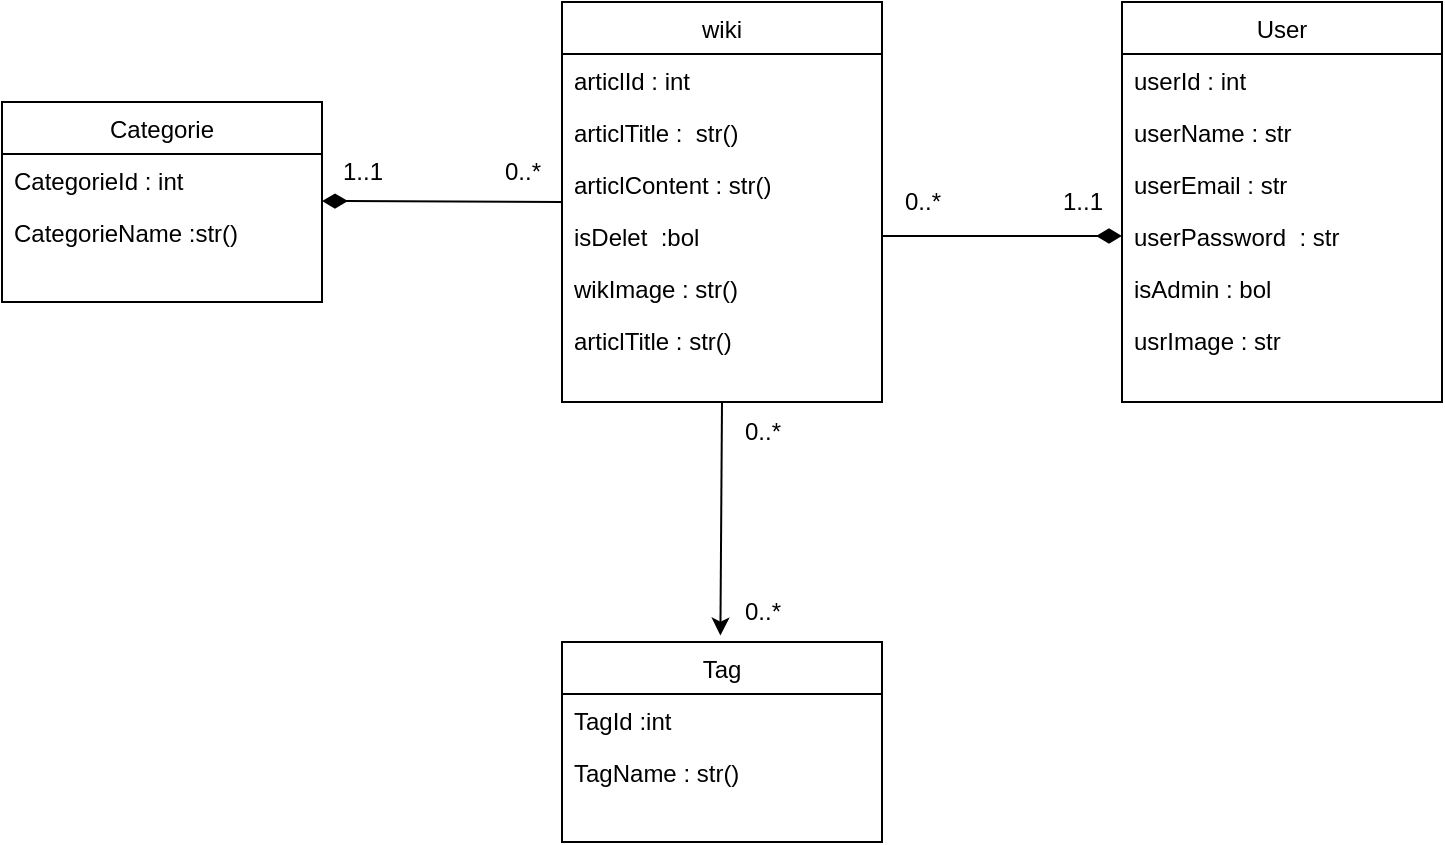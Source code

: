 <mxfile version="22.1.17" type="device">
  <diagram id="C5RBs43oDa-KdzZeNtuy" name="Page-1">
    <mxGraphModel dx="2580" dy="1154" grid="1" gridSize="10" guides="1" tooltips="1" connect="1" arrows="1" fold="1" page="1" pageScale="1" pageWidth="827" pageHeight="1169" math="0" shadow="0">
      <root>
        <mxCell id="WIyWlLk6GJQsqaUBKTNV-0" />
        <mxCell id="WIyWlLk6GJQsqaUBKTNV-1" parent="WIyWlLk6GJQsqaUBKTNV-0" />
        <mxCell id="zkfFHV4jXpPFQw0GAbJ--13" value="Tag" style="swimlane;fontStyle=0;align=center;verticalAlign=top;childLayout=stackLayout;horizontal=1;startSize=26;horizontalStack=0;resizeParent=1;resizeLast=0;collapsible=1;marginBottom=0;rounded=0;shadow=0;strokeWidth=1;" parent="WIyWlLk6GJQsqaUBKTNV-1" vertex="1">
          <mxGeometry x="320" y="636" width="160" height="100" as="geometry">
            <mxRectangle x="340" y="380" width="170" height="26" as="alternateBounds" />
          </mxGeometry>
        </mxCell>
        <mxCell id="zkfFHV4jXpPFQw0GAbJ--14" value="TagId :int" style="text;align=left;verticalAlign=top;spacingLeft=4;spacingRight=4;overflow=hidden;rotatable=0;points=[[0,0.5],[1,0.5]];portConstraint=eastwest;" parent="zkfFHV4jXpPFQw0GAbJ--13" vertex="1">
          <mxGeometry y="26" width="160" height="26" as="geometry" />
        </mxCell>
        <mxCell id="w-d7Ty14qYT8ftq1F1az-9" value="TagName : str()&#xa; " style="text;align=left;verticalAlign=top;spacingLeft=4;spacingRight=4;overflow=hidden;rotatable=0;points=[[0,0.5],[1,0.5]];portConstraint=eastwest;" vertex="1" parent="zkfFHV4jXpPFQw0GAbJ--13">
          <mxGeometry y="52" width="160" height="26" as="geometry" />
        </mxCell>
        <mxCell id="w-d7Ty14qYT8ftq1F1az-5" value="" style="endArrow=classic;html=1;rounded=0;exitX=0.5;exitY=1;exitDx=0;exitDy=0;entryX=0.495;entryY=-0.032;entryDx=0;entryDy=0;entryPerimeter=0;" edge="1" parent="WIyWlLk6GJQsqaUBKTNV-1" source="w-d7Ty14qYT8ftq1F1az-14" target="zkfFHV4jXpPFQw0GAbJ--13">
          <mxGeometry width="50" height="50" relative="1" as="geometry">
            <mxPoint x="440" y="452" as="sourcePoint" />
            <mxPoint x="418.84" y="576" as="targetPoint" />
          </mxGeometry>
        </mxCell>
        <mxCell id="w-d7Ty14qYT8ftq1F1az-10" value="Categorie" style="swimlane;fontStyle=0;align=center;verticalAlign=top;childLayout=stackLayout;horizontal=1;startSize=26;horizontalStack=0;resizeParent=1;resizeLast=0;collapsible=1;marginBottom=0;rounded=0;shadow=0;strokeWidth=1;" vertex="1" parent="WIyWlLk6GJQsqaUBKTNV-1">
          <mxGeometry x="40" y="366" width="160" height="100" as="geometry">
            <mxRectangle x="340" y="380" width="170" height="26" as="alternateBounds" />
          </mxGeometry>
        </mxCell>
        <mxCell id="w-d7Ty14qYT8ftq1F1az-11" value="CategorieId : int &#xa;&#xa;" style="text;align=left;verticalAlign=top;spacingLeft=4;spacingRight=4;overflow=hidden;rotatable=0;points=[[0,0.5],[1,0.5]];portConstraint=eastwest;" vertex="1" parent="w-d7Ty14qYT8ftq1F1az-10">
          <mxGeometry y="26" width="160" height="26" as="geometry" />
        </mxCell>
        <mxCell id="w-d7Ty14qYT8ftq1F1az-13" value="CategorieName :str()&#xa;" style="text;align=left;verticalAlign=top;spacingLeft=4;spacingRight=4;overflow=hidden;rotatable=0;points=[[0,0.5],[1,0.5]];portConstraint=eastwest;" vertex="1" parent="w-d7Ty14qYT8ftq1F1az-10">
          <mxGeometry y="52" width="160" height="26" as="geometry" />
        </mxCell>
        <mxCell id="w-d7Ty14qYT8ftq1F1az-14" value="wiki&#xa;" style="swimlane;fontStyle=0;align=center;verticalAlign=top;childLayout=stackLayout;horizontal=1;startSize=26;horizontalStack=0;resizeParent=1;resizeLast=0;collapsible=1;marginBottom=0;rounded=0;shadow=0;strokeWidth=1;" vertex="1" parent="WIyWlLk6GJQsqaUBKTNV-1">
          <mxGeometry x="320" y="316" width="160" height="200" as="geometry">
            <mxRectangle x="340" y="380" width="170" height="26" as="alternateBounds" />
          </mxGeometry>
        </mxCell>
        <mxCell id="w-d7Ty14qYT8ftq1F1az-15" value="articlId : int" style="text;align=left;verticalAlign=top;spacingLeft=4;spacingRight=4;overflow=hidden;rotatable=0;points=[[0,0.5],[1,0.5]];portConstraint=eastwest;" vertex="1" parent="w-d7Ty14qYT8ftq1F1az-14">
          <mxGeometry y="26" width="160" height="26" as="geometry" />
        </mxCell>
        <mxCell id="w-d7Ty14qYT8ftq1F1az-17" value="articlTitle :  str()" style="text;align=left;verticalAlign=top;spacingLeft=4;spacingRight=4;overflow=hidden;rotatable=0;points=[[0,0.5],[1,0.5]];portConstraint=eastwest;" vertex="1" parent="w-d7Ty14qYT8ftq1F1az-14">
          <mxGeometry y="52" width="160" height="26" as="geometry" />
        </mxCell>
        <mxCell id="w-d7Ty14qYT8ftq1F1az-18" value="articlContent : str()" style="text;align=left;verticalAlign=top;spacingLeft=4;spacingRight=4;overflow=hidden;rotatable=0;points=[[0,0.5],[1,0.5]];portConstraint=eastwest;" vertex="1" parent="w-d7Ty14qYT8ftq1F1az-14">
          <mxGeometry y="78" width="160" height="26" as="geometry" />
        </mxCell>
        <mxCell id="w-d7Ty14qYT8ftq1F1az-19" value="isDelet  :bol" style="text;align=left;verticalAlign=top;spacingLeft=4;spacingRight=4;overflow=hidden;rotatable=0;points=[[0,0.5],[1,0.5]];portConstraint=eastwest;" vertex="1" parent="w-d7Ty14qYT8ftq1F1az-14">
          <mxGeometry y="104" width="160" height="26" as="geometry" />
        </mxCell>
        <mxCell id="w-d7Ty14qYT8ftq1F1az-20" value="wikImage : str()" style="text;align=left;verticalAlign=top;spacingLeft=4;spacingRight=4;overflow=hidden;rotatable=0;points=[[0,0.5],[1,0.5]];portConstraint=eastwest;" vertex="1" parent="w-d7Ty14qYT8ftq1F1az-14">
          <mxGeometry y="130" width="160" height="26" as="geometry" />
        </mxCell>
        <mxCell id="w-d7Ty14qYT8ftq1F1az-21" value="articlTitle : str()" style="text;align=left;verticalAlign=top;spacingLeft=4;spacingRight=4;overflow=hidden;rotatable=0;points=[[0,0.5],[1,0.5]];portConstraint=eastwest;" vertex="1" parent="w-d7Ty14qYT8ftq1F1az-14">
          <mxGeometry y="156" width="160" height="26" as="geometry" />
        </mxCell>
        <mxCell id="w-d7Ty14qYT8ftq1F1az-23" value="User&#xa;" style="swimlane;fontStyle=0;align=center;verticalAlign=top;childLayout=stackLayout;horizontal=1;startSize=26;horizontalStack=0;resizeParent=1;resizeLast=0;collapsible=1;marginBottom=0;rounded=0;shadow=0;strokeWidth=1;" vertex="1" parent="WIyWlLk6GJQsqaUBKTNV-1">
          <mxGeometry x="600" y="316" width="160" height="200" as="geometry">
            <mxRectangle x="340" y="380" width="170" height="26" as="alternateBounds" />
          </mxGeometry>
        </mxCell>
        <mxCell id="w-d7Ty14qYT8ftq1F1az-24" value="userId : int" style="text;align=left;verticalAlign=top;spacingLeft=4;spacingRight=4;overflow=hidden;rotatable=0;points=[[0,0.5],[1,0.5]];portConstraint=eastwest;" vertex="1" parent="w-d7Ty14qYT8ftq1F1az-23">
          <mxGeometry y="26" width="160" height="26" as="geometry" />
        </mxCell>
        <mxCell id="w-d7Ty14qYT8ftq1F1az-25" value="userName : str" style="text;align=left;verticalAlign=top;spacingLeft=4;spacingRight=4;overflow=hidden;rotatable=0;points=[[0,0.5],[1,0.5]];portConstraint=eastwest;" vertex="1" parent="w-d7Ty14qYT8ftq1F1az-23">
          <mxGeometry y="52" width="160" height="26" as="geometry" />
        </mxCell>
        <mxCell id="w-d7Ty14qYT8ftq1F1az-26" value="userEmail : str" style="text;align=left;verticalAlign=top;spacingLeft=4;spacingRight=4;overflow=hidden;rotatable=0;points=[[0,0.5],[1,0.5]];portConstraint=eastwest;" vertex="1" parent="w-d7Ty14qYT8ftq1F1az-23">
          <mxGeometry y="78" width="160" height="26" as="geometry" />
        </mxCell>
        <mxCell id="w-d7Ty14qYT8ftq1F1az-27" value="userPassword  : str" style="text;align=left;verticalAlign=top;spacingLeft=4;spacingRight=4;overflow=hidden;rotatable=0;points=[[0,0.5],[1,0.5]];portConstraint=eastwest;" vertex="1" parent="w-d7Ty14qYT8ftq1F1az-23">
          <mxGeometry y="104" width="160" height="26" as="geometry" />
        </mxCell>
        <mxCell id="w-d7Ty14qYT8ftq1F1az-28" value="isAdmin : bol" style="text;align=left;verticalAlign=top;spacingLeft=4;spacingRight=4;overflow=hidden;rotatable=0;points=[[0,0.5],[1,0.5]];portConstraint=eastwest;" vertex="1" parent="w-d7Ty14qYT8ftq1F1az-23">
          <mxGeometry y="130" width="160" height="26" as="geometry" />
        </mxCell>
        <mxCell id="w-d7Ty14qYT8ftq1F1az-29" value="usrImage : str" style="text;align=left;verticalAlign=top;spacingLeft=4;spacingRight=4;overflow=hidden;rotatable=0;points=[[0,0.5],[1,0.5]];portConstraint=eastwest;" vertex="1" parent="w-d7Ty14qYT8ftq1F1az-23">
          <mxGeometry y="156" width="160" height="26" as="geometry" />
        </mxCell>
        <mxCell id="w-d7Ty14qYT8ftq1F1az-31" value="" style="html=1;startArrow=diamondThin;startFill=1;edgeStyle=elbowEdgeStyle;elbow=vertical;startSize=10;endArrow=none;endFill=0;rounded=0;exitX=0;exitY=0.5;exitDx=0;exitDy=0;entryX=0.997;entryY=0.492;entryDx=0;entryDy=0;entryPerimeter=0;" edge="1" parent="WIyWlLk6GJQsqaUBKTNV-1" source="w-d7Ty14qYT8ftq1F1az-27" target="w-d7Ty14qYT8ftq1F1az-19">
          <mxGeometry width="160" relative="1" as="geometry">
            <mxPoint x="540" y="486" as="sourcePoint" />
            <mxPoint x="500" y="426" as="targetPoint" />
          </mxGeometry>
        </mxCell>
        <mxCell id="w-d7Ty14qYT8ftq1F1az-33" value="0..*" style="text;html=1;align=center;verticalAlign=middle;resizable=0;points=[];autosize=1;strokeColor=none;fillColor=none;" vertex="1" parent="WIyWlLk6GJQsqaUBKTNV-1">
          <mxGeometry x="480" y="401" width="40" height="30" as="geometry" />
        </mxCell>
        <mxCell id="w-d7Ty14qYT8ftq1F1az-34" value="1..1" style="text;html=1;align=center;verticalAlign=middle;resizable=0;points=[];autosize=1;strokeColor=none;fillColor=none;" vertex="1" parent="WIyWlLk6GJQsqaUBKTNV-1">
          <mxGeometry x="560" y="401" width="40" height="30" as="geometry" />
        </mxCell>
        <mxCell id="w-d7Ty14qYT8ftq1F1az-35" value="" style="html=1;startArrow=diamondThin;startFill=1;edgeStyle=elbowEdgeStyle;elbow=vertical;startSize=10;endArrow=none;endFill=0;rounded=0;" edge="1" parent="WIyWlLk6GJQsqaUBKTNV-1">
          <mxGeometry width="160" relative="1" as="geometry">
            <mxPoint x="200" y="415.5" as="sourcePoint" />
            <mxPoint x="320" y="416" as="targetPoint" />
          </mxGeometry>
        </mxCell>
        <mxCell id="w-d7Ty14qYT8ftq1F1az-36" value="0..*" style="text;html=1;align=center;verticalAlign=middle;resizable=0;points=[];autosize=1;strokeColor=none;fillColor=none;" vertex="1" parent="WIyWlLk6GJQsqaUBKTNV-1">
          <mxGeometry x="280" y="386" width="40" height="30" as="geometry" />
        </mxCell>
        <mxCell id="w-d7Ty14qYT8ftq1F1az-37" value="1..1" style="text;html=1;align=center;verticalAlign=middle;resizable=0;points=[];autosize=1;strokeColor=none;fillColor=none;" vertex="1" parent="WIyWlLk6GJQsqaUBKTNV-1">
          <mxGeometry x="200" y="386" width="40" height="30" as="geometry" />
        </mxCell>
        <mxCell id="w-d7Ty14qYT8ftq1F1az-38" value="0..*" style="text;html=1;align=center;verticalAlign=middle;resizable=0;points=[];autosize=1;strokeColor=none;fillColor=none;" vertex="1" parent="WIyWlLk6GJQsqaUBKTNV-1">
          <mxGeometry x="400" y="516" width="40" height="30" as="geometry" />
        </mxCell>
        <mxCell id="w-d7Ty14qYT8ftq1F1az-39" value="0..*" style="text;html=1;align=center;verticalAlign=middle;resizable=0;points=[];autosize=1;strokeColor=none;fillColor=none;" vertex="1" parent="WIyWlLk6GJQsqaUBKTNV-1">
          <mxGeometry x="400" y="606" width="40" height="30" as="geometry" />
        </mxCell>
      </root>
    </mxGraphModel>
  </diagram>
</mxfile>
